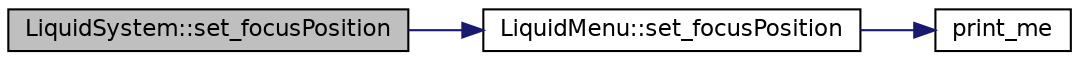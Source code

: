 digraph "LiquidSystem::set_focusPosition"
{
  edge [fontname="Helvetica",fontsize="11",labelfontname="Helvetica",labelfontsize="11"];
  node [fontname="Helvetica",fontsize="11",shape=record];
  rankdir="LR";
  Node88 [label="LiquidSystem::set_focusPosition",height=0.2,width=0.4,color="black", fillcolor="grey75", style="filled", fontcolor="black"];
  Node88 -> Node89 [color="midnightblue",fontsize="11",style="solid",fontname="Helvetica"];
  Node89 [label="LiquidMenu::set_focusPosition",height=0.2,width=0.4,color="black", fillcolor="white", style="filled",URL="$class_liquid_menu.html#acdce4caf01ad04fcbb8b7bbc91db98b2",tooltip="Sets the focus position for the whole menu at once. "];
  Node89 -> Node90 [color="midnightblue",fontsize="11",style="solid",fontname="Helvetica"];
  Node90 [label="print_me",height=0.2,width=0.4,color="black", fillcolor="white", style="filled",URL="$_liquid_menu_8h.html#afdff178c8b0daebe2b907aad7637ac8c",tooltip="Prints the number passed to it in a specific way. "];
}
